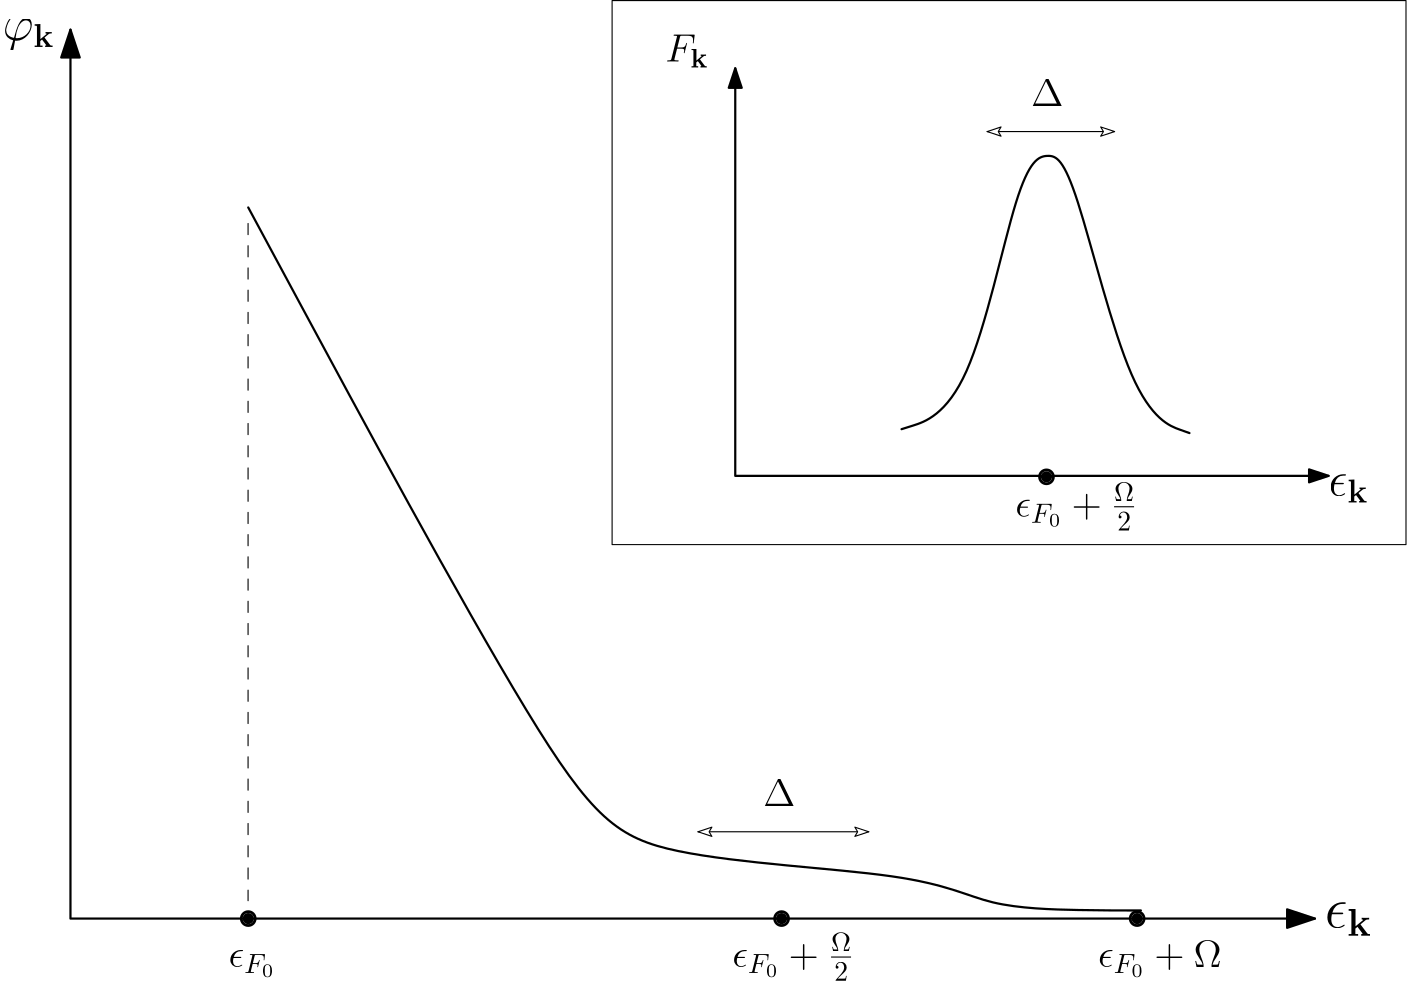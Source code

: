 <?xml version="1.0"?>
<!DOCTYPE ipe SYSTEM "ipe.dtd">
<ipe version="70005" creator="Ipe 7.0.13">
<info created="D:20111030110900" modified="D:20111130103400"/>
<ipestyle name="basic">
<symbol name="arrow/arc(spx)">
<path stroke="sym-stroke" fill="sym-stroke" pen="sym-pen">
0 0 m
-1 0.333 l
-1 -0.333 l
h
</path>
</symbol>
<symbol name="arrow/farc(spx)">
<path stroke="sym-stroke" fill="white" pen="sym-pen">
0 0 m
-1 0.333 l
-1 -0.333 l
h
</path>
</symbol>
<symbol name="mark/circle(sx)" transformations="translations">
<path fill="sym-stroke">
0.6 0 0 0.6 0 0 e
0.4 0 0 0.4 0 0 e
</path>
</symbol>
<symbol name="mark/disk(sx)" transformations="translations">
<path fill="sym-stroke">
0.6 0 0 0.6 0 0 e
</path>
</symbol>
<symbol name="mark/fdisk(sfx)" transformations="translations">
<group>
<path fill="sym-stroke" fillrule="eofill">
0.6 0 0 0.6 0 0 e
0.4 0 0 0.4 0 0 e
</path>
<path fill="sym-fill">
0.4 0 0 0.4 0 0 e
</path>
</group>
</symbol>
<symbol name="mark/box(sx)" transformations="translations">
<path fill="sym-stroke" fillrule="eofill">
-0.6 -0.6 m
0.6 -0.6 l
0.6 0.6 l
-0.6 0.6 l
h
-0.4 -0.4 m
0.4 -0.4 l
0.4 0.4 l
-0.4 0.4 l
h
</path>
</symbol>
<symbol name="mark/square(sx)" transformations="translations">
<path fill="sym-stroke">
-0.6 -0.6 m
0.6 -0.6 l
0.6 0.6 l
-0.6 0.6 l
h
</path>
</symbol>
<symbol name="mark/fsquare(sfx)" transformations="translations">
<group>
<path fill="sym-stroke" fillrule="eofill">
-0.6 -0.6 m
0.6 -0.6 l
0.6 0.6 l
-0.6 0.6 l
h
-0.4 -0.4 m
0.4 -0.4 l
0.4 0.4 l
-0.4 0.4 l
h
</path>
<path fill="sym-fill">
-0.4 -0.4 m
0.4 -0.4 l
0.4 0.4 l
-0.4 0.4 l
h
</path>
</group>
</symbol>
<symbol name="mark/cross(sx)" transformations="translations">
<group>
<path fill="sym-stroke">
-0.43 -0.57 m
0.57 0.43 l
0.43 0.57 l
-0.57 -0.43 l
h
</path>
<path fill="sym-stroke">
-0.43 0.57 m
0.57 -0.43 l
0.43 -0.57 l
-0.57 0.43 l
h
</path>
</group>
</symbol>
<symbol name="arrow/fnormal(spx)">
<path stroke="sym-stroke" fill="white" pen="sym-pen">
0 0 m
-1 0.333 l
-1 -0.333 l
h
</path>
</symbol>
<symbol name="arrow/pointed(spx)">
<path stroke="sym-stroke" fill="sym-stroke" pen="sym-pen">
0 0 m
-1 0.333 l
-0.8 0 l
-1 -0.333 l
h
</path>
</symbol>
<symbol name="arrow/fpointed(spx)">
<path stroke="sym-stroke" fill="white" pen="sym-pen">
0 0 m
-1 0.333 l
-0.8 0 l
-1 -0.333 l
h
</path>
</symbol>
<symbol name="arrow/linear(spx)">
<path stroke="sym-stroke" pen="sym-pen">
-1 0.333 m
0 0 l
-1 -0.333 l
</path>
</symbol>
<symbol name="arrow/fdouble(spx)">
<path stroke="sym-stroke" fill="white" pen="sym-pen">
0 0 m
-1 0.333 l
-1 -0.333 l
h
-1 0 m
-2 0.333 l
-2 -0.333 l
h
</path>
</symbol>
<symbol name="arrow/double(spx)">
<path stroke="sym-stroke" fill="sym-stroke" pen="sym-pen">
0 0 m
-1 0.333 l
-1 -0.333 l
h
-1 0 m
-2 0.333 l
-2 -0.333 l
h
</path>
</symbol>
<pen name="heavier" value="0.8"/>
<pen name="fat" value="1.2"/>
<pen name="ultrafat" value="2"/>
<symbolsize name="large" value="5"/>
<symbolsize name="small" value="2"/>
<symbolsize name="tiny" value="1.1"/>
<arrowsize name="large" value="10"/>
<arrowsize name="small" value="5"/>
<arrowsize name="tiny" value="3"/>
<color name="red" value="1 0 0"/>
<color name="green" value="0 1 0"/>
<color name="blue" value="0 0 1"/>
<color name="yellow" value="1 1 0"/>
<color name="orange" value="1 0.647 0"/>
<color name="gold" value="1 0.843 0"/>
<color name="purple" value="0.627 0.125 0.941"/>
<color name="gray" value="0.745"/>
<color name="brown" value="0.647 0.165 0.165"/>
<color name="navy" value="0 0 0.502"/>
<color name="pink" value="1 0.753 0.796"/>
<color name="seagreen" value="0.18 0.545 0.341"/>
<color name="turquoise" value="0.251 0.878 0.816"/>
<color name="violet" value="0.933 0.51 0.933"/>
<color name="darkblue" value="0 0 0.545"/>
<color name="darkcyan" value="0 0.545 0.545"/>
<color name="darkgray" value="0.663"/>
<color name="darkgreen" value="0 0.392 0"/>
<color name="darkmagenta" value="0.545 0 0.545"/>
<color name="darkorange" value="1 0.549 0"/>
<color name="darkred" value="0.545 0 0"/>
<color name="lightblue" value="0.678 0.847 0.902"/>
<color name="lightcyan" value="0.878 1 1"/>
<color name="lightgray" value="0.827"/>
<color name="lightgreen" value="0.565 0.933 0.565"/>
<color name="lightyellow" value="1 1 0.878"/>
<dashstyle name="dashed" value="[4] 0"/>
<dashstyle name="dotted" value="[1 3] 0"/>
<dashstyle name="dash dotted" value="[4 2 1 2] 0"/>
<dashstyle name="dash dot dotted" value="[4 2 1 2 1 2] 0"/>
<textsize name="large" value="\large"/>
<textsize name="Large" value="\Large"/>
<textsize name="LARGE" value="\LARGE"/>
<textsize name="huge" value="\huge"/>
<textsize name="Huge" value="\Huge"/>
<textsize name="small" value="\small"/>
<textsize name="footnote" value="\footnotesize"/>
<textsize name="tiny" value="\tiny"/>
<textstyle name="center" begin="\begin{center}" end="\end{center}"/>
<textstyle name="itemize" begin="\begin{itemize}" end="\end{itemize}"/>
<textstyle name="item" begin="\begin{itemize}\item{}" end="\end{itemize}"/>
<gridsize name="4 pts" value="4"/>
<gridsize name="8 pts (~3 mm)" value="8"/>
<gridsize name="16 pts (~6 mm)" value="16"/>
<gridsize name="32 pts (~12 mm)" value="32"/>
<gridsize name="10 pts (~3.5 mm)" value="10"/>
<gridsize name="20 pts (~7 mm)" value="20"/>
<gridsize name="14 pts (~5 mm)" value="14"/>
<gridsize name="28 pts (~10 mm)" value="28"/>
<gridsize name="56 pts (~20 mm)" value="56"/>
<anglesize name="90 deg" value="90"/>
<anglesize name="60 deg" value="60"/>
<anglesize name="45 deg" value="45"/>
<anglesize name="30 deg" value="30"/>
<anglesize name="22.5 deg" value="22.5"/>
<tiling name="falling" angle="-60" step="4" width="1"/>
<tiling name="rising" angle="30" step="4" width="1"/>
</ipestyle>
<page>
<layer name="alpha"/>
<view layers="alpha" active="alpha"/>
<path layer="alpha" stroke="black" pen="heavier" cap="1" arrow="normal/large" rarrow="normal/large">
96 704 m
96 384 l
544 384 l
</path>
<use name="mark/fdisk(sfx)" pos="160 384" size="large" stroke="black" fill="black"/>
<use name="mark/fdisk(sfx)" pos="352 384" size="large" stroke="black" fill="black"/>
<use name="mark/fdisk(sfx)" pos="480 384" size="large" stroke="black" fill="black"/>
<path stroke="black" pen="heavier" cap="1">
160 640 m
274.423 427.538
302.402 405.419
405.339 400.518
425.297 387.913
461.77 386.923
479.976 386.923
481.342 386.923 s
</path>
<path stroke="black" cap="1">
290.991 714.491 m
290.991 518.633 l
576.79 518.633 l
576.79 714.491 l
h
</path>
<path matrix="1 0 0 1 0 1.40051" stroke="black" pen="heavier" cap="1" arrow="normal/normal" rarrow="normal/normal">
335.324 688.685 m
335.324 541.981 l
548.902 541.981 l
</path>
<use name="mark/fdisk(sfx)" pos="447.365 543.032" size="large" stroke="black" fill="black"/>
<path stroke="black" pen="heavier" cap="1">
395.196 560.188 m
419.705 567.891
437.562 655.423
448.065 659.974
456.469 656.123
478.176 566.14
498.834 558.788 s
</path>
<path matrix="1 0 0 1 7.70281 -0.700256" stroke="black" cap="1" arrow="fpointed/small" rarrow="fpointed/small">
418.305 668.027 m
464.171 668.027 l
</path>
<text matrix="1 0 0 1 -3.15115 -1.75064" transformations="translations" pos="444.914 678.181" stroke="black" type="label" valign="baseline" size="Large">$\Delta$</text>
<text transformations="translations" pos="310.115 692.536" stroke="black" type="label" valign="baseline" size="Large">$F_{\mathbf{k}}$</text>
<text transformations="translations" pos="436.161 528.677" stroke="black" type="label" valign="baseline" size="Large">$\epsilon_{ F_0}+\frac{\Omega}2$</text>
<text transformations="translations" pos="548.902 536.379" stroke="black" type="label" valign="baseline" size="LARGE">$\epsilon_{\mathbf{k}}$</text>
<path stroke="black" dash="dashed" cap="1">
159.938 634.228 m
159.938 390.441 l
</path>
<path matrix="1.34029 0 0 -1.21646 -238.74 1227.88" stroke="black" cap="1" arrow="fpointed/small" rarrow="fpointed/small">
418.305 668.027 m
464.171 668.027 l
</path>
<text matrix="1 0 0 1 -99.6008 -253.822" transformations="translations" pos="444.914 678.181" stroke="black" type="label" valign="baseline" size="Large">$\Delta$</text>
<text matrix="1 0 0 1 -101.888 -162.109" transformations="translations" pos="436.161 528.677" stroke="black" type="label" valign="baseline" size="Large">$\epsilon_{ F_0}+\frac{\Omega}2$</text>
<text matrix="1 0 0 1 29.7605 -162.109" transformations="translations" pos="436.161 528.677" stroke="black" type="label" valign="baseline" size="Large">$\epsilon_{ F_0}+{\Omega}$</text>
<text matrix="1 0 0 1 -1.40101 -155.457" transformations="translations" pos="548.902 536.379" stroke="black" type="label" valign="baseline" size="huge">$\epsilon_{\mathbf{k}}$</text>
<text matrix="1 0 0 1 -283.254 -162.109" transformations="translations" pos="436.161 528.677" stroke="black" type="label" valign="baseline" size="Large">$\epsilon_{ F_0}$</text>
<text matrix="1 0 0 1 14.3552 -0.350128" transformations="translations" pos="57.278 700.71" stroke="black" type="label" valign="baseline" size="LARGE">$\varphi_{\mathbf{k}}$</text>
</page>
</ipe>
